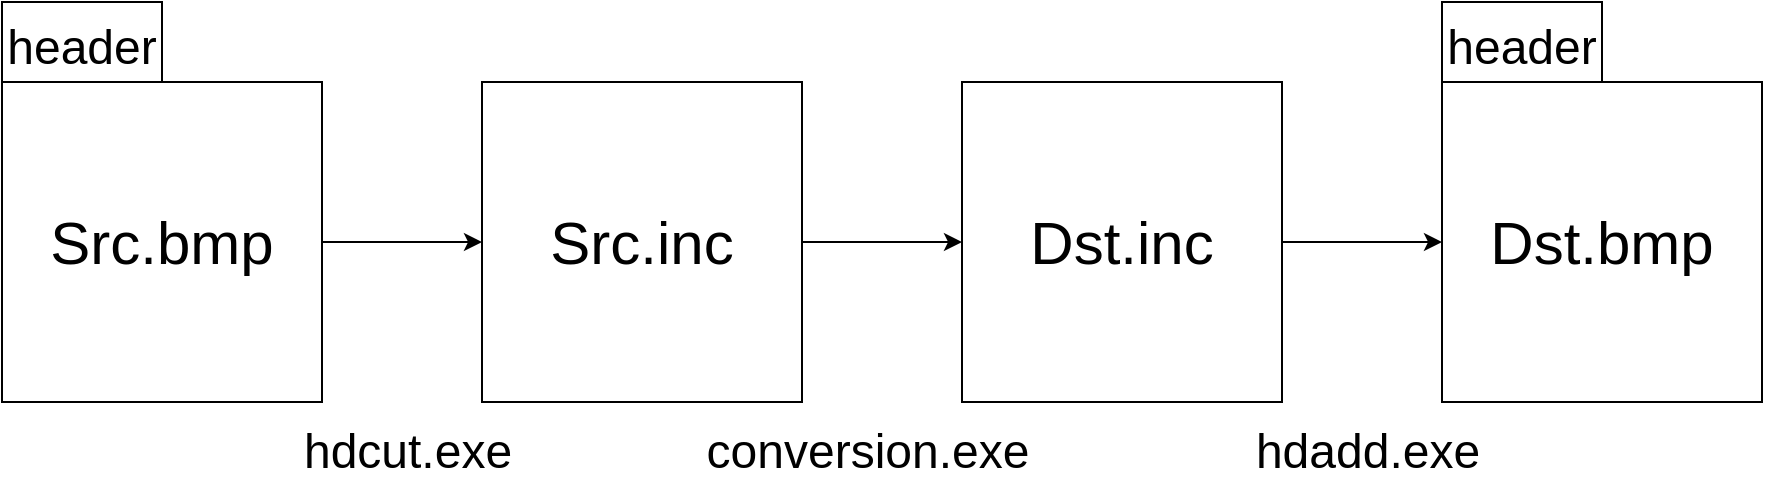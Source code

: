 <mxfile version="15.5.6" type="device"><diagram id="8vJnr00AH-2M1-HYgfA1" name="ページ1"><mxGraphModel dx="1422" dy="846" grid="1" gridSize="10" guides="1" tooltips="1" connect="1" arrows="1" fold="1" page="1" pageScale="1" pageWidth="827" pageHeight="1169" math="0" shadow="0"><root><mxCell id="0"/><mxCell id="1" parent="0"/><mxCell id="iHPQMXCVGUab5MVpdtRF-1" value="" style="whiteSpace=wrap;html=1;aspect=fixed;" vertex="1" parent="1"><mxGeometry x="80" y="240" width="160" height="160" as="geometry"/></mxCell><mxCell id="iHPQMXCVGUab5MVpdtRF-3" value="&lt;font style=&quot;font-size: 30px&quot;&gt;Src.bmp&lt;/font&gt;" style="text;html=1;strokeColor=none;fillColor=none;align=center;verticalAlign=middle;whiteSpace=wrap;rounded=0;" vertex="1" parent="1"><mxGeometry x="105" y="305" width="110" height="30" as="geometry"/></mxCell><mxCell id="iHPQMXCVGUab5MVpdtRF-4" value="&lt;font style=&quot;font-size: 24px&quot;&gt;header&lt;/font&gt;" style="rounded=0;whiteSpace=wrap;html=1;fontSize=30;" vertex="1" parent="1"><mxGeometry x="80" y="200" width="80" height="40" as="geometry"/></mxCell><mxCell id="iHPQMXCVGUab5MVpdtRF-5" value="" style="whiteSpace=wrap;html=1;aspect=fixed;" vertex="1" parent="1"><mxGeometry x="320" y="240" width="160" height="160" as="geometry"/></mxCell><mxCell id="iHPQMXCVGUab5MVpdtRF-6" value="&lt;font style=&quot;font-size: 30px&quot;&gt;Src.inc&lt;/font&gt;" style="text;html=1;strokeColor=none;fillColor=none;align=center;verticalAlign=middle;whiteSpace=wrap;rounded=0;" vertex="1" parent="1"><mxGeometry x="345" y="305" width="110" height="30" as="geometry"/></mxCell><mxCell id="iHPQMXCVGUab5MVpdtRF-7" value="" style="whiteSpace=wrap;html=1;aspect=fixed;" vertex="1" parent="1"><mxGeometry x="560" y="240" width="160" height="160" as="geometry"/></mxCell><mxCell id="iHPQMXCVGUab5MVpdtRF-8" value="&lt;span style=&quot;font-size: 30px&quot;&gt;Dst.inc&lt;/span&gt;" style="text;html=1;strokeColor=none;fillColor=none;align=center;verticalAlign=middle;whiteSpace=wrap;rounded=0;fontSize=24;" vertex="1" parent="1"><mxGeometry x="595" y="305" width="90" height="30" as="geometry"/></mxCell><mxCell id="iHPQMXCVGUab5MVpdtRF-9" value="" style="whiteSpace=wrap;html=1;aspect=fixed;" vertex="1" parent="1"><mxGeometry x="800" y="240" width="160" height="160" as="geometry"/></mxCell><mxCell id="iHPQMXCVGUab5MVpdtRF-10" value="&lt;font style=&quot;font-size: 24px&quot;&gt;header&lt;/font&gt;" style="rounded=0;whiteSpace=wrap;html=1;fontSize=30;" vertex="1" parent="1"><mxGeometry x="800" y="200" width="80" height="40" as="geometry"/></mxCell><mxCell id="iHPQMXCVGUab5MVpdtRF-11" value="&lt;span style=&quot;font-size: 30px&quot;&gt;Dst.bmp&lt;/span&gt;" style="text;html=1;strokeColor=none;fillColor=none;align=center;verticalAlign=middle;whiteSpace=wrap;rounded=0;fontSize=24;" vertex="1" parent="1"><mxGeometry x="835" y="305" width="90" height="30" as="geometry"/></mxCell><mxCell id="iHPQMXCVGUab5MVpdtRF-12" value="" style="endArrow=classic;html=1;rounded=0;fontSize=24;exitX=1;exitY=0.5;exitDx=0;exitDy=0;entryX=0;entryY=0.5;entryDx=0;entryDy=0;" edge="1" parent="1" source="iHPQMXCVGUab5MVpdtRF-1" target="iHPQMXCVGUab5MVpdtRF-5"><mxGeometry width="50" height="50" relative="1" as="geometry"><mxPoint x="610" y="440" as="sourcePoint"/><mxPoint x="660" y="390" as="targetPoint"/></mxGeometry></mxCell><mxCell id="iHPQMXCVGUab5MVpdtRF-13" value="" style="endArrow=classic;html=1;rounded=0;fontSize=24;exitX=1;exitY=0.5;exitDx=0;exitDy=0;entryX=0;entryY=0.5;entryDx=0;entryDy=0;" edge="1" parent="1" source="iHPQMXCVGUab5MVpdtRF-5" target="iHPQMXCVGUab5MVpdtRF-7"><mxGeometry width="50" height="50" relative="1" as="geometry"><mxPoint x="610" y="440" as="sourcePoint"/><mxPoint x="660" y="390" as="targetPoint"/></mxGeometry></mxCell><mxCell id="iHPQMXCVGUab5MVpdtRF-14" value="" style="endArrow=classic;html=1;rounded=0;fontSize=24;exitX=1;exitY=0.5;exitDx=0;exitDy=0;entryX=0;entryY=0.5;entryDx=0;entryDy=0;" edge="1" parent="1" source="iHPQMXCVGUab5MVpdtRF-7" target="iHPQMXCVGUab5MVpdtRF-9"><mxGeometry width="50" height="50" relative="1" as="geometry"><mxPoint x="610" y="440" as="sourcePoint"/><mxPoint x="660" y="390" as="targetPoint"/></mxGeometry></mxCell><mxCell id="iHPQMXCVGUab5MVpdtRF-15" value="hdcut.exe" style="text;html=1;strokeColor=none;fillColor=none;align=center;verticalAlign=middle;whiteSpace=wrap;rounded=0;fontSize=24;" vertex="1" parent="1"><mxGeometry x="230" y="410" width="106" height="30" as="geometry"/></mxCell><mxCell id="iHPQMXCVGUab5MVpdtRF-16" value="conversion.exe" style="text;html=1;strokeColor=none;fillColor=none;align=center;verticalAlign=middle;whiteSpace=wrap;rounded=0;fontSize=24;" vertex="1" parent="1"><mxGeometry x="460" y="410" width="106" height="30" as="geometry"/></mxCell><mxCell id="iHPQMXCVGUab5MVpdtRF-17" value="hdadd.exe" style="text;html=1;strokeColor=none;fillColor=none;align=center;verticalAlign=middle;whiteSpace=wrap;rounded=0;fontSize=24;" vertex="1" parent="1"><mxGeometry x="710" y="410" width="106" height="30" as="geometry"/></mxCell></root></mxGraphModel></diagram></mxfile>